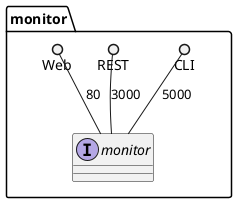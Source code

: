 @startuml

package "monitor" {
    interface "monitor" {

    }
    CLI ()-- "monitor" : 5000
    REST ()-- "monitor" : 3000
    Web ()-- "monitor" : 80
}


@enduml
